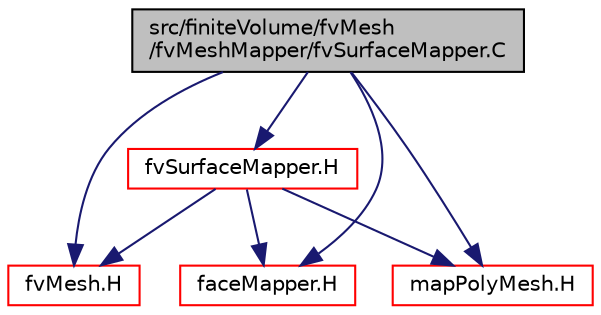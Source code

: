 digraph "src/finiteVolume/fvMesh/fvMeshMapper/fvSurfaceMapper.C"
{
  bgcolor="transparent";
  edge [fontname="Helvetica",fontsize="10",labelfontname="Helvetica",labelfontsize="10"];
  node [fontname="Helvetica",fontsize="10",shape=record];
  Node0 [label="src/finiteVolume/fvMesh\l/fvMeshMapper/fvSurfaceMapper.C",height=0.2,width=0.4,color="black", fillcolor="grey75", style="filled", fontcolor="black"];
  Node0 -> Node1 [color="midnightblue",fontsize="10",style="solid",fontname="Helvetica"];
  Node1 [label="fvSurfaceMapper.H",height=0.2,width=0.4,color="red",URL="$a03743.html"];
  Node1 -> Node97 [color="midnightblue",fontsize="10",style="solid",fontname="Helvetica"];
  Node97 [label="fvMesh.H",height=0.2,width=0.4,color="red",URL="$a03719.html"];
  Node1 -> Node285 [color="midnightblue",fontsize="10",style="solid",fontname="Helvetica"];
  Node285 [label="faceMapper.H",height=0.2,width=0.4,color="red",URL="$a12317.html"];
  Node1 -> Node286 [color="midnightblue",fontsize="10",style="solid",fontname="Helvetica"];
  Node286 [label="mapPolyMesh.H",height=0.2,width=0.4,color="red",URL="$a12365.html"];
  Node0 -> Node97 [color="midnightblue",fontsize="10",style="solid",fontname="Helvetica"];
  Node0 -> Node286 [color="midnightblue",fontsize="10",style="solid",fontname="Helvetica"];
  Node0 -> Node285 [color="midnightblue",fontsize="10",style="solid",fontname="Helvetica"];
}
